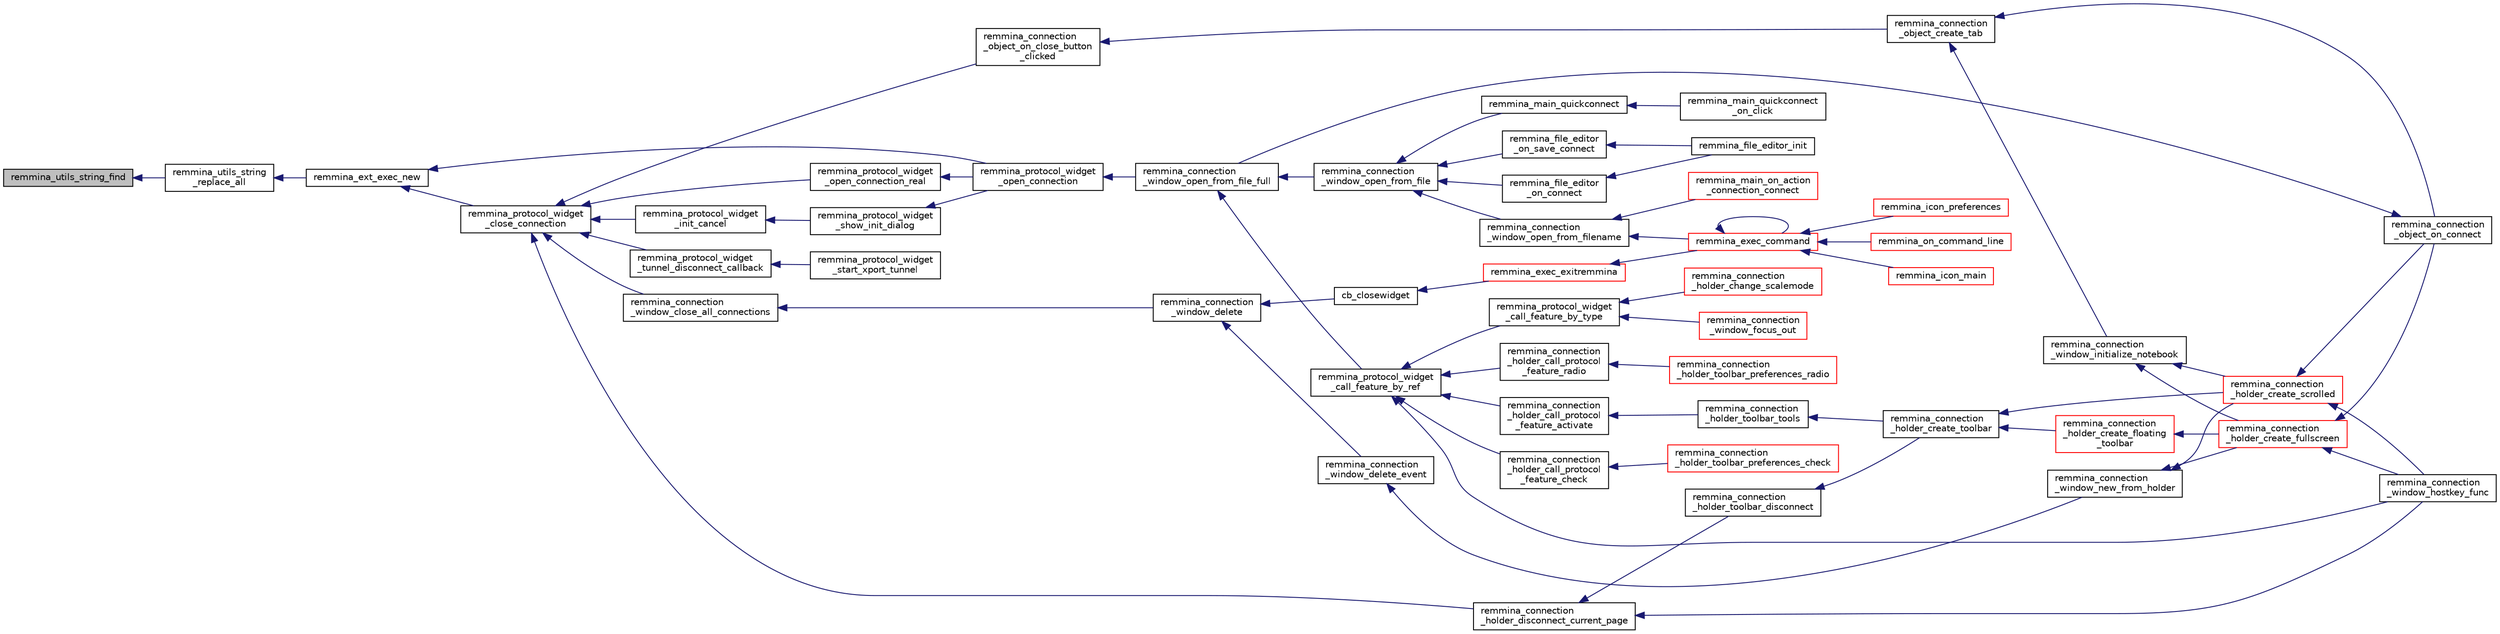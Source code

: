 digraph "remmina_utils_string_find"
{
  edge [fontname="Helvetica",fontsize="10",labelfontname="Helvetica",labelfontsize="10"];
  node [fontname="Helvetica",fontsize="10",shape=record];
  rankdir="LR";
  Node129 [label="remmina_utils_string_find",height=0.2,width=0.4,color="black", fillcolor="grey75", style="filled", fontcolor="black"];
  Node129 -> Node130 [dir="back",color="midnightblue",fontsize="10",style="solid",fontname="Helvetica"];
  Node130 [label="remmina_utils_string\l_replace_all",height=0.2,width=0.4,color="black", fillcolor="white", style="filled",URL="$remmina__utils_8h.html#ac804e6111e538ee2fa425b8b6fd1fb66",tooltip="Replaces all occurrences of needle in haystack with replace. "];
  Node130 -> Node131 [dir="back",color="midnightblue",fontsize="10",style="solid",fontname="Helvetica"];
  Node131 [label="remmina_ext_exec_new",height=0.2,width=0.4,color="black", fillcolor="white", style="filled",URL="$remmina__ext__exec_8h.html#a7c81795162a70d06294fdf935ea210d7"];
  Node131 -> Node132 [dir="back",color="midnightblue",fontsize="10",style="solid",fontname="Helvetica"];
  Node132 [label="remmina_protocol_widget\l_open_connection",height=0.2,width=0.4,color="black", fillcolor="white", style="filled",URL="$remmina__protocol__widget_8h.html#aeffcbd7db351d4cacd7c8ba801ea2c37"];
  Node132 -> Node133 [dir="back",color="midnightblue",fontsize="10",style="solid",fontname="Helvetica"];
  Node133 [label="remmina_connection\l_window_open_from_file_full",height=0.2,width=0.4,color="black", fillcolor="white", style="filled",URL="$remmina__connection__window_8h.html#adbf2b670ca3bae96a99cb0b36021a961"];
  Node133 -> Node134 [dir="back",color="midnightblue",fontsize="10",style="solid",fontname="Helvetica"];
  Node134 [label="remmina_connection\l_window_open_from_file",height=0.2,width=0.4,color="black", fillcolor="white", style="filled",URL="$remmina__connection__window_8h.html#a1c7f722a89609523cc4de079cc82f23c"];
  Node134 -> Node135 [dir="back",color="midnightblue",fontsize="10",style="solid",fontname="Helvetica"];
  Node135 [label="remmina_connection\l_window_open_from_filename",height=0.2,width=0.4,color="black", fillcolor="white", style="filled",URL="$remmina__connection__window_8h.html#ab0ed27ef360efc7d92906cbabf9da5db"];
  Node135 -> Node136 [dir="back",color="midnightblue",fontsize="10",style="solid",fontname="Helvetica"];
  Node136 [label="remmina_exec_command",height=0.2,width=0.4,color="red", fillcolor="white", style="filled",URL="$remmina__exec_8h.html#a424cabdcff647797061e7482049d62a7"];
  Node136 -> Node137 [dir="back",color="midnightblue",fontsize="10",style="solid",fontname="Helvetica"];
  Node137 [label="remmina_on_command_line",height=0.2,width=0.4,color="red", fillcolor="white", style="filled",URL="$remmina_8c.html#aeb286fc5bd52ab5382ab8cb495dc2914"];
  Node136 -> Node136 [dir="back",color="midnightblue",fontsize="10",style="solid",fontname="Helvetica"];
  Node136 -> Node139 [dir="back",color="midnightblue",fontsize="10",style="solid",fontname="Helvetica"];
  Node139 [label="remmina_icon_main",height=0.2,width=0.4,color="red", fillcolor="white", style="filled",URL="$remmina__icon_8c.html#a920476110ab6410c8fc8cf734109e497"];
  Node136 -> Node150 [dir="back",color="midnightblue",fontsize="10",style="solid",fontname="Helvetica"];
  Node150 [label="remmina_icon_preferences",height=0.2,width=0.4,color="red", fillcolor="white", style="filled",URL="$remmina__icon_8c.html#ad3b0e3d12e4854eae05b1afea19da404"];
  Node135 -> Node157 [dir="back",color="midnightblue",fontsize="10",style="solid",fontname="Helvetica"];
  Node157 [label="remmina_main_on_action\l_connection_connect",height=0.2,width=0.4,color="red", fillcolor="white", style="filled",URL="$remmina__main_8c.html#ae023d1cb099a4f7bee79f13760566cbf"];
  Node134 -> Node159 [dir="back",color="midnightblue",fontsize="10",style="solid",fontname="Helvetica"];
  Node159 [label="remmina_file_editor\l_on_connect",height=0.2,width=0.4,color="black", fillcolor="white", style="filled",URL="$remmina__file__editor_8c.html#a73b8581fd1fd77532b748d91a2951f25"];
  Node159 -> Node143 [dir="back",color="midnightblue",fontsize="10",style="solid",fontname="Helvetica"];
  Node143 [label="remmina_file_editor_init",height=0.2,width=0.4,color="black", fillcolor="white", style="filled",URL="$remmina__file__editor_8c.html#a9afd8d41c66f547320930eb331f3124d"];
  Node134 -> Node144 [dir="back",color="midnightblue",fontsize="10",style="solid",fontname="Helvetica"];
  Node144 [label="remmina_file_editor\l_on_save_connect",height=0.2,width=0.4,color="black", fillcolor="white", style="filled",URL="$remmina__file__editor_8c.html#a57224f3f69f04f398de563b71be6b18e"];
  Node144 -> Node143 [dir="back",color="midnightblue",fontsize="10",style="solid",fontname="Helvetica"];
  Node134 -> Node160 [dir="back",color="midnightblue",fontsize="10",style="solid",fontname="Helvetica"];
  Node160 [label="remmina_main_quickconnect",height=0.2,width=0.4,color="black", fillcolor="white", style="filled",URL="$remmina__main_8c.html#a802458852abacebfb16f1f4295806a01"];
  Node160 -> Node161 [dir="back",color="midnightblue",fontsize="10",style="solid",fontname="Helvetica"];
  Node161 [label="remmina_main_quickconnect\l_on_click",height=0.2,width=0.4,color="black", fillcolor="white", style="filled",URL="$remmina__main_8c.html#a210e9e04c7c97cc86412044de31f659d"];
  Node133 -> Node162 [dir="back",color="midnightblue",fontsize="10",style="solid",fontname="Helvetica"];
  Node162 [label="remmina_protocol_widget\l_call_feature_by_ref",height=0.2,width=0.4,color="black", fillcolor="white", style="filled",URL="$remmina__protocol__widget_8h.html#a605b69a9aa4393024369cc5070488692"];
  Node162 -> Node163 [dir="back",color="midnightblue",fontsize="10",style="solid",fontname="Helvetica"];
  Node163 [label="remmina_connection\l_holder_call_protocol\l_feature_radio",height=0.2,width=0.4,color="black", fillcolor="white", style="filled",URL="$remmina__connection__window_8c.html#a86280cb973101817f7410af393bc2f98"];
  Node163 -> Node164 [dir="back",color="midnightblue",fontsize="10",style="solid",fontname="Helvetica"];
  Node164 [label="remmina_connection\l_holder_toolbar_preferences_radio",height=0.2,width=0.4,color="red", fillcolor="white", style="filled",URL="$remmina__connection__window_8c.html#a1ddab4aacc284c606ab237eae9c0b5a9"];
  Node162 -> Node180 [dir="back",color="midnightblue",fontsize="10",style="solid",fontname="Helvetica"];
  Node180 [label="remmina_connection\l_holder_call_protocol\l_feature_check",height=0.2,width=0.4,color="black", fillcolor="white", style="filled",URL="$remmina__connection__window_8c.html#a8d924ded7fe147df8b5f113e2fb1d6e7"];
  Node180 -> Node181 [dir="back",color="midnightblue",fontsize="10",style="solid",fontname="Helvetica"];
  Node181 [label="remmina_connection\l_holder_toolbar_preferences_check",height=0.2,width=0.4,color="red", fillcolor="white", style="filled",URL="$remmina__connection__window_8c.html#ada0dce340f5f1484c496a2357e8a2c69"];
  Node162 -> Node182 [dir="back",color="midnightblue",fontsize="10",style="solid",fontname="Helvetica"];
  Node182 [label="remmina_connection\l_holder_call_protocol\l_feature_activate",height=0.2,width=0.4,color="black", fillcolor="white", style="filled",URL="$remmina__connection__window_8c.html#a4507b43c6fd10bc68d9512c6b253a552"];
  Node182 -> Node183 [dir="back",color="midnightblue",fontsize="10",style="solid",fontname="Helvetica"];
  Node183 [label="remmina_connection\l_holder_toolbar_tools",height=0.2,width=0.4,color="black", fillcolor="white", style="filled",URL="$remmina__connection__window_8c.html#a51cc0b2274049920f67c71047bd76213"];
  Node183 -> Node166 [dir="back",color="midnightblue",fontsize="10",style="solid",fontname="Helvetica"];
  Node166 [label="remmina_connection\l_holder_create_toolbar",height=0.2,width=0.4,color="black", fillcolor="white", style="filled",URL="$remmina__connection__window_8c.html#af8138da72278e9e9000276e08a6fd984"];
  Node166 -> Node167 [dir="back",color="midnightblue",fontsize="10",style="solid",fontname="Helvetica"];
  Node167 [label="remmina_connection\l_holder_create_floating\l_toolbar",height=0.2,width=0.4,color="red", fillcolor="white", style="filled",URL="$remmina__connection__window_8c.html#a967dca6c1876afc3e6bcb763f9709d43"];
  Node167 -> Node170 [dir="back",color="midnightblue",fontsize="10",style="solid",fontname="Helvetica"];
  Node170 [label="remmina_connection\l_holder_create_fullscreen",height=0.2,width=0.4,color="red", fillcolor="white", style="filled",URL="$remmina__connection__window_8c.html#ae67ca4d276339723c1ff87fc224eaccf"];
  Node170 -> Node175 [dir="back",color="midnightblue",fontsize="10",style="solid",fontname="Helvetica"];
  Node175 [label="remmina_connection\l_window_hostkey_func",height=0.2,width=0.4,color="black", fillcolor="white", style="filled",URL="$remmina__connection__window_8c.html#abef663d930076deb3105f86dabe2a9c3"];
  Node170 -> Node176 [dir="back",color="midnightblue",fontsize="10",style="solid",fontname="Helvetica"];
  Node176 [label="remmina_connection\l_object_on_connect",height=0.2,width=0.4,color="black", fillcolor="white", style="filled",URL="$remmina__connection__window_8c.html#a0ad685a873ecef95ec13caba17e0c22e"];
  Node176 -> Node133 [dir="back",color="midnightblue",fontsize="10",style="solid",fontname="Helvetica"];
  Node166 -> Node177 [dir="back",color="midnightblue",fontsize="10",style="solid",fontname="Helvetica"];
  Node177 [label="remmina_connection\l_holder_create_scrolled",height=0.2,width=0.4,color="red", fillcolor="white", style="filled",URL="$remmina__connection__window_8c.html#a57b3656c37df65d276ddd50a16906dc7"];
  Node177 -> Node175 [dir="back",color="midnightblue",fontsize="10",style="solid",fontname="Helvetica"];
  Node177 -> Node176 [dir="back",color="midnightblue",fontsize="10",style="solid",fontname="Helvetica"];
  Node162 -> Node175 [dir="back",color="midnightblue",fontsize="10",style="solid",fontname="Helvetica"];
  Node162 -> Node184 [dir="back",color="midnightblue",fontsize="10",style="solid",fontname="Helvetica"];
  Node184 [label="remmina_protocol_widget\l_call_feature_by_type",height=0.2,width=0.4,color="black", fillcolor="white", style="filled",URL="$remmina__protocol__widget_8h.html#a6a630e96e5b914d60d678ae8eaad4cd9"];
  Node184 -> Node185 [dir="back",color="midnightblue",fontsize="10",style="solid",fontname="Helvetica"];
  Node185 [label="remmina_connection\l_holder_change_scalemode",height=0.2,width=0.4,color="red", fillcolor="white", style="filled",URL="$remmina__connection__window_8c.html#a5565ebedf82eb9f2d54b7f447b4c930e"];
  Node184 -> Node188 [dir="back",color="midnightblue",fontsize="10",style="solid",fontname="Helvetica"];
  Node188 [label="remmina_connection\l_window_focus_out",height=0.2,width=0.4,color="red", fillcolor="white", style="filled",URL="$remmina__connection__window_8c.html#a8c242e0a7ee57ed79099c330d696b43f"];
  Node131 -> Node192 [dir="back",color="midnightblue",fontsize="10",style="solid",fontname="Helvetica"];
  Node192 [label="remmina_protocol_widget\l_close_connection",height=0.2,width=0.4,color="black", fillcolor="white", style="filled",URL="$remmina__protocol__widget_8h.html#a326a430fe4d298e3564d9fd5b7945a82"];
  Node192 -> Node193 [dir="back",color="midnightblue",fontsize="10",style="solid",fontname="Helvetica"];
  Node193 [label="remmina_connection\l_holder_disconnect_current_page",height=0.2,width=0.4,color="black", fillcolor="white", style="filled",URL="$remmina__connection__window_8c.html#a1e4264610577737355a72e95d37787f7"];
  Node193 -> Node194 [dir="back",color="midnightblue",fontsize="10",style="solid",fontname="Helvetica"];
  Node194 [label="remmina_connection\l_holder_toolbar_disconnect",height=0.2,width=0.4,color="black", fillcolor="white", style="filled",URL="$remmina__connection__window_8c.html#af1106bba32f40c7f42221a0483987503"];
  Node194 -> Node166 [dir="back",color="midnightblue",fontsize="10",style="solid",fontname="Helvetica"];
  Node193 -> Node175 [dir="back",color="midnightblue",fontsize="10",style="solid",fontname="Helvetica"];
  Node192 -> Node195 [dir="back",color="midnightblue",fontsize="10",style="solid",fontname="Helvetica"];
  Node195 [label="remmina_connection\l_window_close_all_connections",height=0.2,width=0.4,color="black", fillcolor="white", style="filled",URL="$remmina__connection__window_8c.html#aa684847595283db326fd636735eed231"];
  Node195 -> Node196 [dir="back",color="midnightblue",fontsize="10",style="solid",fontname="Helvetica"];
  Node196 [label="remmina_connection\l_window_delete",height=0.2,width=0.4,color="black", fillcolor="white", style="filled",URL="$remmina__connection__window_8h.html#a47242e757b22622e8653643de24fdad9"];
  Node196 -> Node197 [dir="back",color="midnightblue",fontsize="10",style="solid",fontname="Helvetica"];
  Node197 [label="remmina_connection\l_window_delete_event",height=0.2,width=0.4,color="black", fillcolor="white", style="filled",URL="$remmina__connection__window_8c.html#aa84f957aaf2152717af3959b80ecfa8a"];
  Node197 -> Node190 [dir="back",color="midnightblue",fontsize="10",style="solid",fontname="Helvetica"];
  Node190 [label="remmina_connection\l_window_new_from_holder",height=0.2,width=0.4,color="black", fillcolor="white", style="filled",URL="$remmina__connection__window_8c.html#a0ff4775a640861c11f2bc9f4e4680ed5"];
  Node190 -> Node177 [dir="back",color="midnightblue",fontsize="10",style="solid",fontname="Helvetica"];
  Node190 -> Node170 [dir="back",color="midnightblue",fontsize="10",style="solid",fontname="Helvetica"];
  Node196 -> Node198 [dir="back",color="midnightblue",fontsize="10",style="solid",fontname="Helvetica"];
  Node198 [label="cb_closewidget",height=0.2,width=0.4,color="black", fillcolor="white", style="filled",URL="$remmina__exec_8c.html#a0ffd51ed283da4640c920e75e89e694a"];
  Node198 -> Node199 [dir="back",color="midnightblue",fontsize="10",style="solid",fontname="Helvetica"];
  Node199 [label="remmina_exec_exitremmina",height=0.2,width=0.4,color="red", fillcolor="white", style="filled",URL="$remmina__exec_8h.html#adbaf105af1039e44ba503a8d7174535f"];
  Node199 -> Node136 [dir="back",color="midnightblue",fontsize="10",style="solid",fontname="Helvetica"];
  Node192 -> Node206 [dir="back",color="midnightblue",fontsize="10",style="solid",fontname="Helvetica"];
  Node206 [label="remmina_connection\l_object_on_close_button\l_clicked",height=0.2,width=0.4,color="black", fillcolor="white", style="filled",URL="$remmina__connection__window_8c.html#a4108c65715a02c0a7b570a2393027c2b"];
  Node206 -> Node207 [dir="back",color="midnightblue",fontsize="10",style="solid",fontname="Helvetica"];
  Node207 [label="remmina_connection\l_object_create_tab",height=0.2,width=0.4,color="black", fillcolor="white", style="filled",URL="$remmina__connection__window_8c.html#a888c4dd031e9366a3284cb34351865aa"];
  Node207 -> Node208 [dir="back",color="midnightblue",fontsize="10",style="solid",fontname="Helvetica"];
  Node208 [label="remmina_connection\l_window_initialize_notebook",height=0.2,width=0.4,color="black", fillcolor="white", style="filled",URL="$remmina__connection__window_8c.html#aa28770c2f7c156eb4574227310481041"];
  Node208 -> Node177 [dir="back",color="midnightblue",fontsize="10",style="solid",fontname="Helvetica"];
  Node208 -> Node170 [dir="back",color="midnightblue",fontsize="10",style="solid",fontname="Helvetica"];
  Node207 -> Node176 [dir="back",color="midnightblue",fontsize="10",style="solid",fontname="Helvetica"];
  Node192 -> Node209 [dir="back",color="midnightblue",fontsize="10",style="solid",fontname="Helvetica"];
  Node209 [label="remmina_protocol_widget\l_init_cancel",height=0.2,width=0.4,color="black", fillcolor="white", style="filled",URL="$remmina__protocol__widget_8c.html#abe4a5c4544090e6a185341d61aa66861"];
  Node209 -> Node210 [dir="back",color="midnightblue",fontsize="10",style="solid",fontname="Helvetica"];
  Node210 [label="remmina_protocol_widget\l_show_init_dialog",height=0.2,width=0.4,color="black", fillcolor="white", style="filled",URL="$remmina__protocol__widget_8c.html#a4bc73ebac622cdf46860f4ad351244d7"];
  Node210 -> Node132 [dir="back",color="midnightblue",fontsize="10",style="solid",fontname="Helvetica"];
  Node192 -> Node211 [dir="back",color="midnightblue",fontsize="10",style="solid",fontname="Helvetica"];
  Node211 [label="remmina_protocol_widget\l_open_connection_real",height=0.2,width=0.4,color="black", fillcolor="white", style="filled",URL="$remmina__protocol__widget_8c.html#a76ad91e7f8648699f71c466e203aa6dd"];
  Node211 -> Node132 [dir="back",color="midnightblue",fontsize="10",style="solid",fontname="Helvetica"];
  Node192 -> Node212 [dir="back",color="midnightblue",fontsize="10",style="solid",fontname="Helvetica"];
  Node212 [label="remmina_protocol_widget\l_tunnel_disconnect_callback",height=0.2,width=0.4,color="black", fillcolor="white", style="filled",URL="$remmina__protocol__widget_8c.html#ae9da346dfe25c1336c9a37f3e5faddb8"];
  Node212 -> Node213 [dir="back",color="midnightblue",fontsize="10",style="solid",fontname="Helvetica"];
  Node213 [label="remmina_protocol_widget\l_start_xport_tunnel",height=0.2,width=0.4,color="black", fillcolor="white", style="filled",URL="$remmina__protocol__widget_8h.html#a172fa9cf2ce196c9846a3e47ea9036b4"];
}
